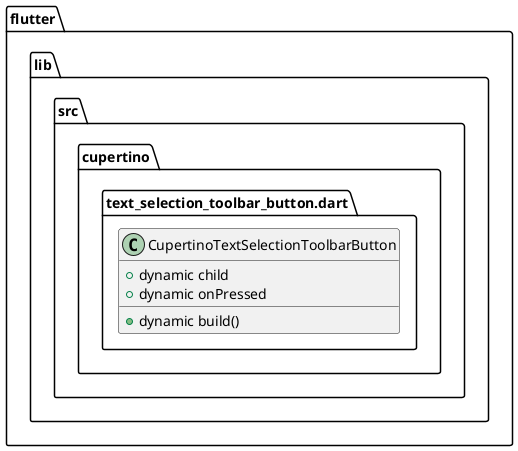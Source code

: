 @startuml
set namespaceSeparator ::

class "flutter::lib::src::cupertino::text_selection_toolbar_button.dart::CupertinoTextSelectionToolbarButton" {
  +dynamic child
  +dynamic onPressed
  +dynamic build()
}


@enduml
